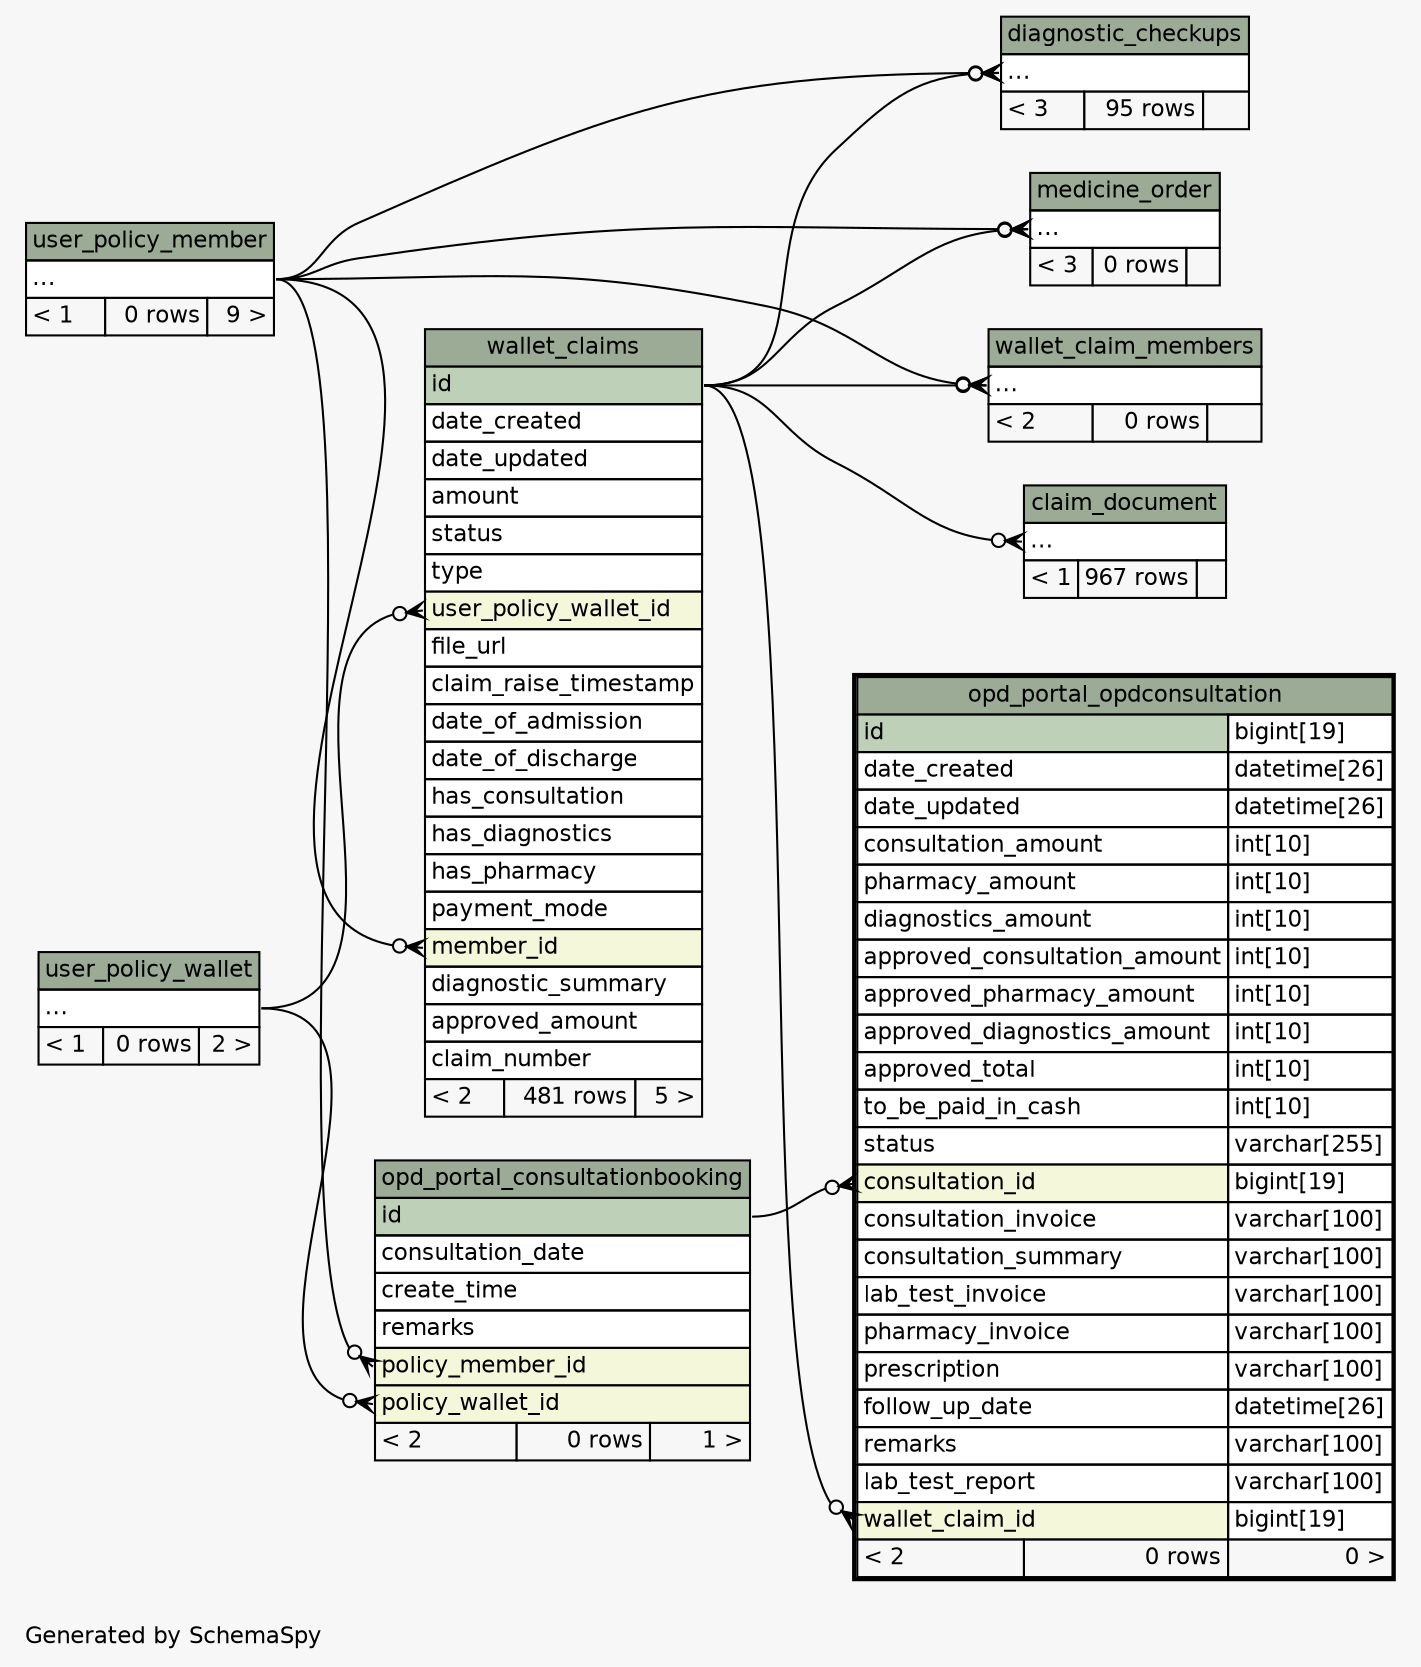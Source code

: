 // dot 6.0.1 on Linux 5.19.13-zen1-1-zen
// SchemaSpy rev 590
digraph "twoDegreesRelationshipsDiagram" {
  graph [
    rankdir="RL"
    bgcolor="#f7f7f7"
    label="\nGenerated by SchemaSpy"
    labeljust="l"
    nodesep="0.18"
    ranksep="0.46"
    fontname="Helvetica"
    fontsize="11"
  ];
  node [
    fontname="Helvetica"
    fontsize="11"
    shape="plaintext"
  ];
  edge [
    arrowsize="0.8"
  ];
  "claim_document":"elipses":w -> "wallet_claims":"id":e [arrowhead=none dir=back arrowtail=crowodot];
  "diagnostic_checkups":"elipses":w -> "user_policy_member":"elipses":e [arrowhead=none dir=back arrowtail=crowodot];
  "diagnostic_checkups":"elipses":w -> "wallet_claims":"id":e [arrowhead=none dir=back arrowtail=crowodot];
  "medicine_order":"elipses":w -> "user_policy_member":"elipses":e [arrowhead=none dir=back arrowtail=crowodot];
  "medicine_order":"elipses":w -> "wallet_claims":"id":e [arrowhead=none dir=back arrowtail=crowodot];
  "opd_portal_consultationbooking":"policy_member_id":w -> "user_policy_member":"elipses":e [arrowhead=none dir=back arrowtail=crowodot];
  "opd_portal_consultationbooking":"policy_wallet_id":w -> "user_policy_wallet":"elipses":e [arrowhead=none dir=back arrowtail=crowodot];
  "opd_portal_opdconsultation":"consultation_id":w -> "opd_portal_consultationbooking":"id":e [arrowhead=none dir=back arrowtail=crowodot];
  "opd_portal_opdconsultation":"wallet_claim_id":w -> "wallet_claims":"id":e [arrowhead=none dir=back arrowtail=crowodot];
  "wallet_claim_members":"elipses":w -> "user_policy_member":"elipses":e [arrowhead=none dir=back arrowtail=crowodot];
  "wallet_claim_members":"elipses":w -> "wallet_claims":"id":e [arrowhead=none dir=back arrowtail=crowodot];
  "wallet_claims":"member_id":w -> "user_policy_member":"elipses":e [arrowhead=none dir=back arrowtail=crowodot];
  "wallet_claims":"user_policy_wallet_id":w -> "user_policy_wallet":"elipses":e [arrowhead=none dir=back arrowtail=crowodot];
  "claim_document" [
    label=<
    <TABLE BORDER="0" CELLBORDER="1" CELLSPACING="0" BGCOLOR="#ffffff">
      <TR><TD COLSPAN="3" BGCOLOR="#9bab96" ALIGN="CENTER">claim_document</TD></TR>
      <TR><TD PORT="elipses" COLSPAN="3" ALIGN="LEFT">...</TD></TR>
      <TR><TD ALIGN="LEFT" BGCOLOR="#f7f7f7">&lt; 1</TD><TD ALIGN="RIGHT" BGCOLOR="#f7f7f7">967 rows</TD><TD ALIGN="RIGHT" BGCOLOR="#f7f7f7">  </TD></TR>
    </TABLE>>
    URL="claim_document.html"
    tooltip="claim_document"
  ];
  "diagnostic_checkups" [
    label=<
    <TABLE BORDER="0" CELLBORDER="1" CELLSPACING="0" BGCOLOR="#ffffff">
      <TR><TD COLSPAN="3" BGCOLOR="#9bab96" ALIGN="CENTER">diagnostic_checkups</TD></TR>
      <TR><TD PORT="elipses" COLSPAN="3" ALIGN="LEFT">...</TD></TR>
      <TR><TD ALIGN="LEFT" BGCOLOR="#f7f7f7">&lt; 3</TD><TD ALIGN="RIGHT" BGCOLOR="#f7f7f7">95 rows</TD><TD ALIGN="RIGHT" BGCOLOR="#f7f7f7">  </TD></TR>
    </TABLE>>
    URL="diagnostic_checkups.html"
    tooltip="diagnostic_checkups"
  ];
  "medicine_order" [
    label=<
    <TABLE BORDER="0" CELLBORDER="1" CELLSPACING="0" BGCOLOR="#ffffff">
      <TR><TD COLSPAN="3" BGCOLOR="#9bab96" ALIGN="CENTER">medicine_order</TD></TR>
      <TR><TD PORT="elipses" COLSPAN="3" ALIGN="LEFT">...</TD></TR>
      <TR><TD ALIGN="LEFT" BGCOLOR="#f7f7f7">&lt; 3</TD><TD ALIGN="RIGHT" BGCOLOR="#f7f7f7">0 rows</TD><TD ALIGN="RIGHT" BGCOLOR="#f7f7f7">  </TD></TR>
    </TABLE>>
    URL="medicine_order.html"
    tooltip="medicine_order"
  ];
  "opd_portal_consultationbooking" [
    label=<
    <TABLE BORDER="0" CELLBORDER="1" CELLSPACING="0" BGCOLOR="#ffffff">
      <TR><TD COLSPAN="3" BGCOLOR="#9bab96" ALIGN="CENTER">opd_portal_consultationbooking</TD></TR>
      <TR><TD PORT="id" COLSPAN="3" BGCOLOR="#bed1b8" ALIGN="LEFT">id</TD></TR>
      <TR><TD PORT="consultation_date" COLSPAN="3" ALIGN="LEFT">consultation_date</TD></TR>
      <TR><TD PORT="create_time" COLSPAN="3" ALIGN="LEFT">create_time</TD></TR>
      <TR><TD PORT="remarks" COLSPAN="3" ALIGN="LEFT">remarks</TD></TR>
      <TR><TD PORT="policy_member_id" COLSPAN="3" BGCOLOR="#f4f7da" ALIGN="LEFT">policy_member_id</TD></TR>
      <TR><TD PORT="policy_wallet_id" COLSPAN="3" BGCOLOR="#f4f7da" ALIGN="LEFT">policy_wallet_id</TD></TR>
      <TR><TD ALIGN="LEFT" BGCOLOR="#f7f7f7">&lt; 2</TD><TD ALIGN="RIGHT" BGCOLOR="#f7f7f7">0 rows</TD><TD ALIGN="RIGHT" BGCOLOR="#f7f7f7">1 &gt;</TD></TR>
    </TABLE>>
    URL="opd_portal_consultationbooking.html"
    tooltip="opd_portal_consultationbooking"
  ];
  "opd_portal_opdconsultation" [
    label=<
    <TABLE BORDER="2" CELLBORDER="1" CELLSPACING="0" BGCOLOR="#ffffff">
      <TR><TD COLSPAN="3" BGCOLOR="#9bab96" ALIGN="CENTER">opd_portal_opdconsultation</TD></TR>
      <TR><TD PORT="id" COLSPAN="2" BGCOLOR="#bed1b8" ALIGN="LEFT">id</TD><TD PORT="id.type" ALIGN="LEFT">bigint[19]</TD></TR>
      <TR><TD PORT="date_created" COLSPAN="2" ALIGN="LEFT">date_created</TD><TD PORT="date_created.type" ALIGN="LEFT">datetime[26]</TD></TR>
      <TR><TD PORT="date_updated" COLSPAN="2" ALIGN="LEFT">date_updated</TD><TD PORT="date_updated.type" ALIGN="LEFT">datetime[26]</TD></TR>
      <TR><TD PORT="consultation_amount" COLSPAN="2" ALIGN="LEFT">consultation_amount</TD><TD PORT="consultation_amount.type" ALIGN="LEFT">int[10]</TD></TR>
      <TR><TD PORT="pharmacy_amount" COLSPAN="2" ALIGN="LEFT">pharmacy_amount</TD><TD PORT="pharmacy_amount.type" ALIGN="LEFT">int[10]</TD></TR>
      <TR><TD PORT="diagnostics_amount" COLSPAN="2" ALIGN="LEFT">diagnostics_amount</TD><TD PORT="diagnostics_amount.type" ALIGN="LEFT">int[10]</TD></TR>
      <TR><TD PORT="approved_consultation_amount" COLSPAN="2" ALIGN="LEFT">approved_consultation_amount</TD><TD PORT="approved_consultation_amount.type" ALIGN="LEFT">int[10]</TD></TR>
      <TR><TD PORT="approved_pharmacy_amount" COLSPAN="2" ALIGN="LEFT">approved_pharmacy_amount</TD><TD PORT="approved_pharmacy_amount.type" ALIGN="LEFT">int[10]</TD></TR>
      <TR><TD PORT="approved_diagnostics_amount" COLSPAN="2" ALIGN="LEFT">approved_diagnostics_amount</TD><TD PORT="approved_diagnostics_amount.type" ALIGN="LEFT">int[10]</TD></TR>
      <TR><TD PORT="approved_total" COLSPAN="2" ALIGN="LEFT">approved_total</TD><TD PORT="approved_total.type" ALIGN="LEFT">int[10]</TD></TR>
      <TR><TD PORT="to_be_paid_in_cash" COLSPAN="2" ALIGN="LEFT">to_be_paid_in_cash</TD><TD PORT="to_be_paid_in_cash.type" ALIGN="LEFT">int[10]</TD></TR>
      <TR><TD PORT="status" COLSPAN="2" ALIGN="LEFT">status</TD><TD PORT="status.type" ALIGN="LEFT">varchar[255]</TD></TR>
      <TR><TD PORT="consultation_id" COLSPAN="2" BGCOLOR="#f4f7da" ALIGN="LEFT">consultation_id</TD><TD PORT="consultation_id.type" ALIGN="LEFT">bigint[19]</TD></TR>
      <TR><TD PORT="consultation_invoice" COLSPAN="2" ALIGN="LEFT">consultation_invoice</TD><TD PORT="consultation_invoice.type" ALIGN="LEFT">varchar[100]</TD></TR>
      <TR><TD PORT="consultation_summary" COLSPAN="2" ALIGN="LEFT">consultation_summary</TD><TD PORT="consultation_summary.type" ALIGN="LEFT">varchar[100]</TD></TR>
      <TR><TD PORT="lab_test_invoice" COLSPAN="2" ALIGN="LEFT">lab_test_invoice</TD><TD PORT="lab_test_invoice.type" ALIGN="LEFT">varchar[100]</TD></TR>
      <TR><TD PORT="pharmacy_invoice" COLSPAN="2" ALIGN="LEFT">pharmacy_invoice</TD><TD PORT="pharmacy_invoice.type" ALIGN="LEFT">varchar[100]</TD></TR>
      <TR><TD PORT="prescription" COLSPAN="2" ALIGN="LEFT">prescription</TD><TD PORT="prescription.type" ALIGN="LEFT">varchar[100]</TD></TR>
      <TR><TD PORT="follow_up_date" COLSPAN="2" ALIGN="LEFT">follow_up_date</TD><TD PORT="follow_up_date.type" ALIGN="LEFT">datetime[26]</TD></TR>
      <TR><TD PORT="remarks" COLSPAN="2" ALIGN="LEFT">remarks</TD><TD PORT="remarks.type" ALIGN="LEFT">varchar[100]</TD></TR>
      <TR><TD PORT="lab_test_report" COLSPAN="2" ALIGN="LEFT">lab_test_report</TD><TD PORT="lab_test_report.type" ALIGN="LEFT">varchar[100]</TD></TR>
      <TR><TD PORT="wallet_claim_id" COLSPAN="2" BGCOLOR="#f4f7da" ALIGN="LEFT">wallet_claim_id</TD><TD PORT="wallet_claim_id.type" ALIGN="LEFT">bigint[19]</TD></TR>
      <TR><TD ALIGN="LEFT" BGCOLOR="#f7f7f7">&lt; 2</TD><TD ALIGN="RIGHT" BGCOLOR="#f7f7f7">0 rows</TD><TD ALIGN="RIGHT" BGCOLOR="#f7f7f7">0 &gt;</TD></TR>
    </TABLE>>
    URL="opd_portal_opdconsultation.html"
    tooltip="opd_portal_opdconsultation"
  ];
  "user_policy_member" [
    label=<
    <TABLE BORDER="0" CELLBORDER="1" CELLSPACING="0" BGCOLOR="#ffffff">
      <TR><TD COLSPAN="3" BGCOLOR="#9bab96" ALIGN="CENTER">user_policy_member</TD></TR>
      <TR><TD PORT="elipses" COLSPAN="3" ALIGN="LEFT">...</TD></TR>
      <TR><TD ALIGN="LEFT" BGCOLOR="#f7f7f7">&lt; 1</TD><TD ALIGN="RIGHT" BGCOLOR="#f7f7f7">0 rows</TD><TD ALIGN="RIGHT" BGCOLOR="#f7f7f7">9 &gt;</TD></TR>
    </TABLE>>
    URL="user_policy_member.html"
    tooltip="user_policy_member"
  ];
  "user_policy_wallet" [
    label=<
    <TABLE BORDER="0" CELLBORDER="1" CELLSPACING="0" BGCOLOR="#ffffff">
      <TR><TD COLSPAN="3" BGCOLOR="#9bab96" ALIGN="CENTER">user_policy_wallet</TD></TR>
      <TR><TD PORT="elipses" COLSPAN="3" ALIGN="LEFT">...</TD></TR>
      <TR><TD ALIGN="LEFT" BGCOLOR="#f7f7f7">&lt; 1</TD><TD ALIGN="RIGHT" BGCOLOR="#f7f7f7">0 rows</TD><TD ALIGN="RIGHT" BGCOLOR="#f7f7f7">2 &gt;</TD></TR>
    </TABLE>>
    URL="user_policy_wallet.html"
    tooltip="user_policy_wallet"
  ];
  "wallet_claim_members" [
    label=<
    <TABLE BORDER="0" CELLBORDER="1" CELLSPACING="0" BGCOLOR="#ffffff">
      <TR><TD COLSPAN="3" BGCOLOR="#9bab96" ALIGN="CENTER">wallet_claim_members</TD></TR>
      <TR><TD PORT="elipses" COLSPAN="3" ALIGN="LEFT">...</TD></TR>
      <TR><TD ALIGN="LEFT" BGCOLOR="#f7f7f7">&lt; 2</TD><TD ALIGN="RIGHT" BGCOLOR="#f7f7f7">0 rows</TD><TD ALIGN="RIGHT" BGCOLOR="#f7f7f7">  </TD></TR>
    </TABLE>>
    URL="wallet_claim_members.html"
    tooltip="wallet_claim_members"
  ];
  "wallet_claims" [
    label=<
    <TABLE BORDER="0" CELLBORDER="1" CELLSPACING="0" BGCOLOR="#ffffff">
      <TR><TD COLSPAN="3" BGCOLOR="#9bab96" ALIGN="CENTER">wallet_claims</TD></TR>
      <TR><TD PORT="id" COLSPAN="3" BGCOLOR="#bed1b8" ALIGN="LEFT">id</TD></TR>
      <TR><TD PORT="date_created" COLSPAN="3" ALIGN="LEFT">date_created</TD></TR>
      <TR><TD PORT="date_updated" COLSPAN="3" ALIGN="LEFT">date_updated</TD></TR>
      <TR><TD PORT="amount" COLSPAN="3" ALIGN="LEFT">amount</TD></TR>
      <TR><TD PORT="status" COLSPAN="3" ALIGN="LEFT">status</TD></TR>
      <TR><TD PORT="type" COLSPAN="3" ALIGN="LEFT">type</TD></TR>
      <TR><TD PORT="user_policy_wallet_id" COLSPAN="3" BGCOLOR="#f4f7da" ALIGN="LEFT">user_policy_wallet_id</TD></TR>
      <TR><TD PORT="file_url" COLSPAN="3" ALIGN="LEFT">file_url</TD></TR>
      <TR><TD PORT="claim_raise_timestamp" COLSPAN="3" ALIGN="LEFT">claim_raise_timestamp</TD></TR>
      <TR><TD PORT="date_of_admission" COLSPAN="3" ALIGN="LEFT">date_of_admission</TD></TR>
      <TR><TD PORT="date_of_discharge" COLSPAN="3" ALIGN="LEFT">date_of_discharge</TD></TR>
      <TR><TD PORT="has_consultation" COLSPAN="3" ALIGN="LEFT">has_consultation</TD></TR>
      <TR><TD PORT="has_diagnostics" COLSPAN="3" ALIGN="LEFT">has_diagnostics</TD></TR>
      <TR><TD PORT="has_pharmacy" COLSPAN="3" ALIGN="LEFT">has_pharmacy</TD></TR>
      <TR><TD PORT="payment_mode" COLSPAN="3" ALIGN="LEFT">payment_mode</TD></TR>
      <TR><TD PORT="member_id" COLSPAN="3" BGCOLOR="#f4f7da" ALIGN="LEFT">member_id</TD></TR>
      <TR><TD PORT="diagnostic_summary" COLSPAN="3" ALIGN="LEFT">diagnostic_summary</TD></TR>
      <TR><TD PORT="approved_amount" COLSPAN="3" ALIGN="LEFT">approved_amount</TD></TR>
      <TR><TD PORT="claim_number" COLSPAN="3" ALIGN="LEFT">claim_number</TD></TR>
      <TR><TD ALIGN="LEFT" BGCOLOR="#f7f7f7">&lt; 2</TD><TD ALIGN="RIGHT" BGCOLOR="#f7f7f7">481 rows</TD><TD ALIGN="RIGHT" BGCOLOR="#f7f7f7">5 &gt;</TD></TR>
    </TABLE>>
    URL="wallet_claims.html"
    tooltip="wallet_claims"
  ];
}
